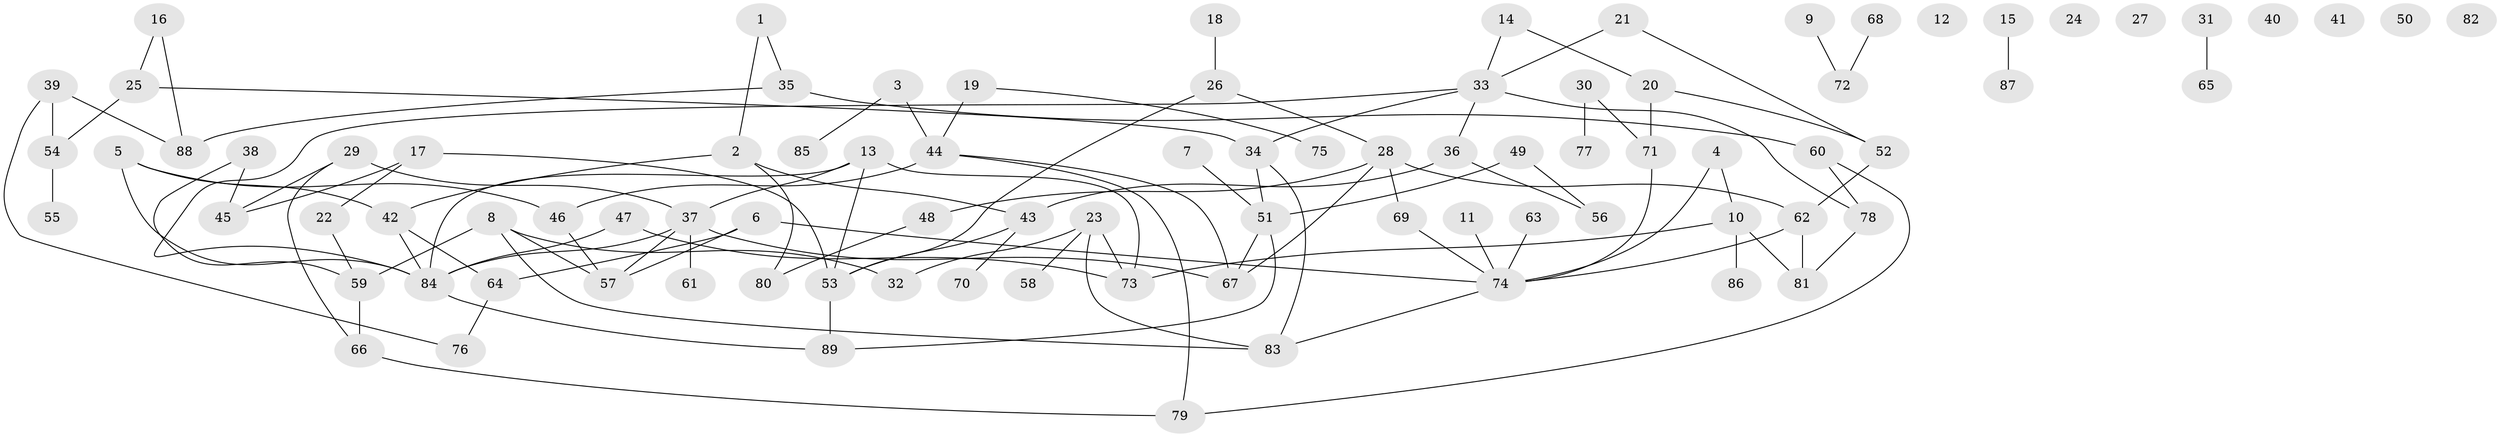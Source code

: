 // Generated by graph-tools (version 1.1) at 2025/33/03/09/25 02:33:34]
// undirected, 89 vertices, 114 edges
graph export_dot {
graph [start="1"]
  node [color=gray90,style=filled];
  1;
  2;
  3;
  4;
  5;
  6;
  7;
  8;
  9;
  10;
  11;
  12;
  13;
  14;
  15;
  16;
  17;
  18;
  19;
  20;
  21;
  22;
  23;
  24;
  25;
  26;
  27;
  28;
  29;
  30;
  31;
  32;
  33;
  34;
  35;
  36;
  37;
  38;
  39;
  40;
  41;
  42;
  43;
  44;
  45;
  46;
  47;
  48;
  49;
  50;
  51;
  52;
  53;
  54;
  55;
  56;
  57;
  58;
  59;
  60;
  61;
  62;
  63;
  64;
  65;
  66;
  67;
  68;
  69;
  70;
  71;
  72;
  73;
  74;
  75;
  76;
  77;
  78;
  79;
  80;
  81;
  82;
  83;
  84;
  85;
  86;
  87;
  88;
  89;
  1 -- 2;
  1 -- 35;
  2 -- 42;
  2 -- 43;
  2 -- 80;
  3 -- 44;
  3 -- 85;
  4 -- 10;
  4 -- 74;
  5 -- 42;
  5 -- 46;
  5 -- 84;
  6 -- 57;
  6 -- 64;
  6 -- 74;
  7 -- 51;
  8 -- 32;
  8 -- 57;
  8 -- 59;
  8 -- 83;
  9 -- 72;
  10 -- 73;
  10 -- 81;
  10 -- 86;
  11 -- 74;
  13 -- 37;
  13 -- 53;
  13 -- 73;
  13 -- 84;
  14 -- 20;
  14 -- 33;
  15 -- 87;
  16 -- 25;
  16 -- 88;
  17 -- 22;
  17 -- 45;
  17 -- 53;
  18 -- 26;
  19 -- 44;
  19 -- 75;
  20 -- 52;
  20 -- 71;
  21 -- 33;
  21 -- 52;
  22 -- 59;
  23 -- 32;
  23 -- 58;
  23 -- 73;
  23 -- 83;
  25 -- 34;
  25 -- 54;
  26 -- 28;
  26 -- 53;
  28 -- 48;
  28 -- 62;
  28 -- 67;
  28 -- 69;
  29 -- 37;
  29 -- 45;
  29 -- 66;
  30 -- 71;
  30 -- 77;
  31 -- 65;
  33 -- 34;
  33 -- 36;
  33 -- 78;
  33 -- 84;
  34 -- 51;
  34 -- 83;
  35 -- 60;
  35 -- 88;
  36 -- 43;
  36 -- 56;
  37 -- 57;
  37 -- 61;
  37 -- 67;
  37 -- 84;
  38 -- 45;
  38 -- 59;
  39 -- 54;
  39 -- 76;
  39 -- 88;
  42 -- 64;
  42 -- 84;
  43 -- 53;
  43 -- 70;
  44 -- 46;
  44 -- 67;
  44 -- 79;
  46 -- 57;
  47 -- 73;
  47 -- 84;
  48 -- 80;
  49 -- 51;
  49 -- 56;
  51 -- 67;
  51 -- 89;
  52 -- 62;
  53 -- 89;
  54 -- 55;
  59 -- 66;
  60 -- 78;
  60 -- 79;
  62 -- 74;
  62 -- 81;
  63 -- 74;
  64 -- 76;
  66 -- 79;
  68 -- 72;
  69 -- 74;
  71 -- 74;
  74 -- 83;
  78 -- 81;
  84 -- 89;
}
